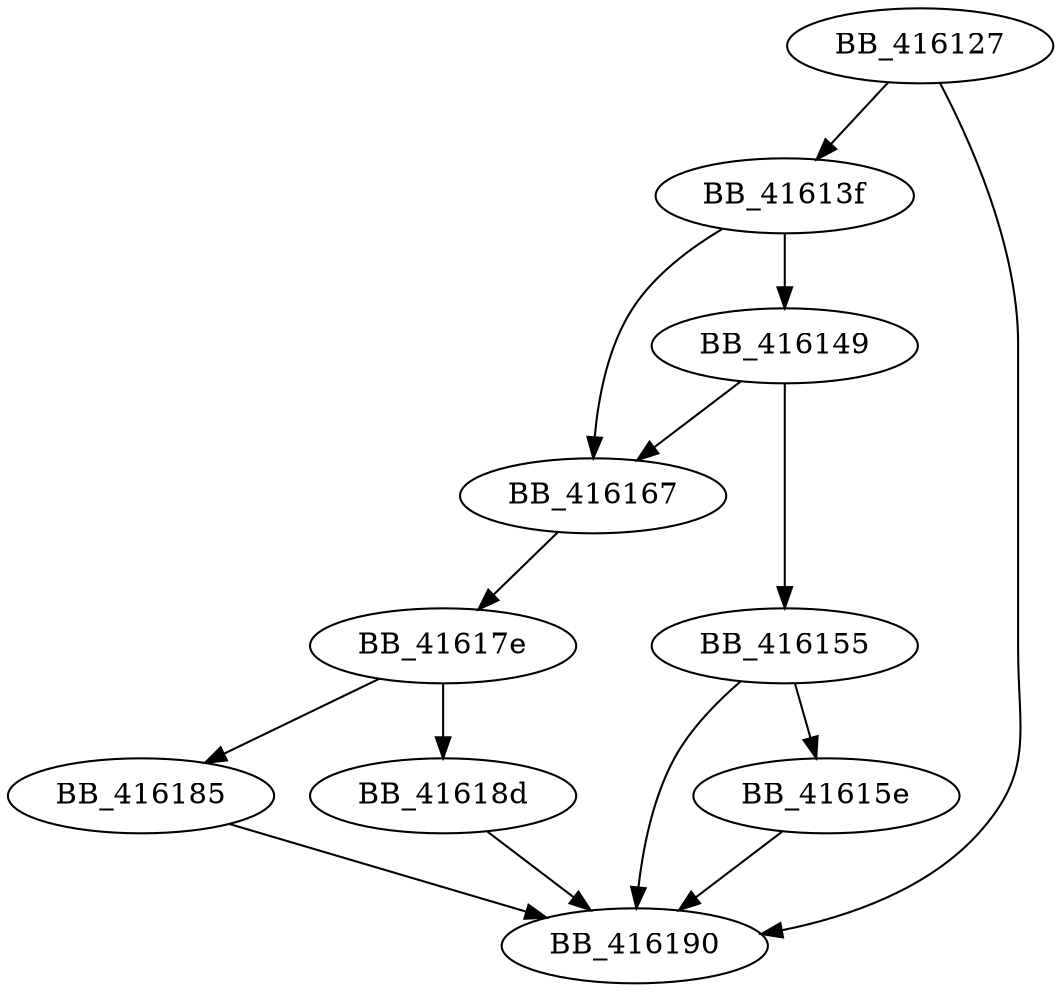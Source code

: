 DiGraph __Towupper{
BB_416127->BB_41613f
BB_416127->BB_416190
BB_41613f->BB_416149
BB_41613f->BB_416167
BB_416149->BB_416155
BB_416149->BB_416167
BB_416155->BB_41615e
BB_416155->BB_416190
BB_41615e->BB_416190
BB_416167->BB_41617e
BB_41617e->BB_416185
BB_41617e->BB_41618d
BB_416185->BB_416190
BB_41618d->BB_416190
}
